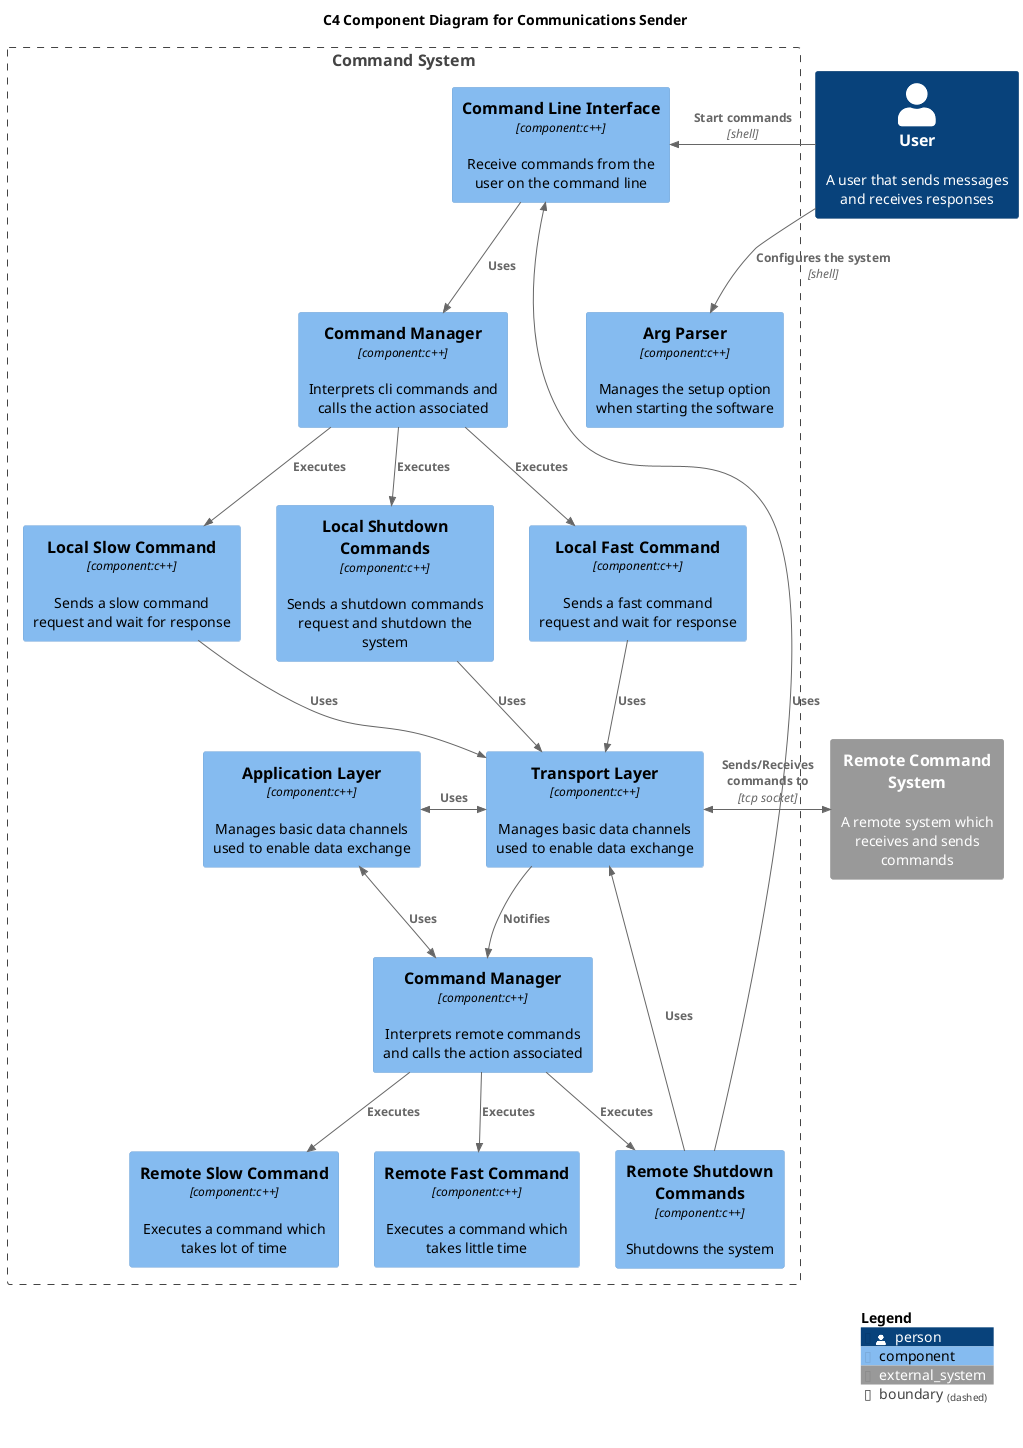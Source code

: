@startuml
!include <C4/C4_Component>

AddRelTag("invisible", $textColor="transparent", $lineColor="transparent", $lineStyle = DashedLine())

title C4 Component Diagram for Communications Sender
'----------------------------------------------------------------
'Actors
'----------------------------------------------------------------
Person(user, "User", "A user that sends messages and receives responses")
System_Ext(ext_command_system, "Remote Command System", "A remote system which receives and sends commands")

'----------------------------------------------------------------
'Components
'----------------------------------------------------------------
Boundary(command_system, "Command System") {
    Component(arg_parser, "Arg Parser", "component:c++", "Manages the setup option when starting the software")
    Component(transport_layer, "Transport Layer", "component:c++", "Manages basic data channels used to enable data exchange")
    Component(application_layer, "Application Layer", "component:c++", "Manages basic data channels used to enable data exchange")
    Component(cli, "Command Line Interface", "component:c++", "Receive commands from the user on the command line")
    Component(remote_command_manager, "Command Manager", "component:c++", "Interprets remote commands and calls the action associated")
    Component(local_command_manager, "Command Manager", "component:c++", "Interprets cli commands and calls the action associated")
    Component(remote_shutdown_command, "Remote Shutdown Commands", "component:c++", "Shutdowns the system")
    Component(remote_fast_command, "Remote Fast Command", "component:c++", "Executes a command which takes little time")
    Component(remote_slow_command, "Remote Slow Command", "component:c++", "Executes a command which takes lot of time")
    Component(local_shutdown_command, "Local Shutdown Commands", "component:c++", "Sends a shutdown commands request and shutdown the system")
    Component(local_fast_command, "Local Fast Command", "component:c++", "Sends a fast command request and wait for response")
    Component(local_slow_command, "Local Slow Command", "component:c++", "Sends a slow command request and wait for response")
}

'----------------------------------------------------------------
'Relations
'----------------------------------------------------------------
BiRel_R(transport_layer, ext_command_system, "Sends/Receives commands to", "tcp socket")
Rel_R(user, arg_parser, "Configures the system", "shell")
Rel_R(user, cli, "Start commands", "shell")
Rel_D(cli, local_command_manager, "Uses")
BiRel_U(remote_command_manager, application_layer, "Uses")
BiRel_R(application_layer, transport_layer, "Uses")
Rel_D(transport_layer, remote_command_manager, "Notifies")
Rel_D(remote_command_manager, remote_shutdown_command, "Executes")
Rel_D(remote_command_manager, remote_fast_command, "Executes")
Rel_D(remote_command_manager, remote_slow_command, "Executes")
Rel_D(local_command_manager, local_shutdown_command, "Executes")
Rel_D(local_command_manager, local_fast_command, "Executes")
Rel_D(local_command_manager, local_slow_command, "Executes")

Rel_U(remote_shutdown_command, transport_layer, "Uses")
Rel_U(remote_shutdown_command, cli, "Uses")
Rel_D(local_shutdown_command, transport_layer, "Uses")
Rel_D(local_fast_command, transport_layer, "Uses")
Rel_D(local_slow_command, transport_layer, "Uses")

Rel_D(cli, arg_parser, "", "", $tags="invisible")
Rel_D(user, ext_command_system, "", "", $tags="invisible")
Rel_D(local_shutdown_command, application_layer, "", "", $tags="invisible")
Rel_D(transport_layer, remote_command_manager, "", "", $tags="invisible")


SHOW_LEGEND()

@enduml
